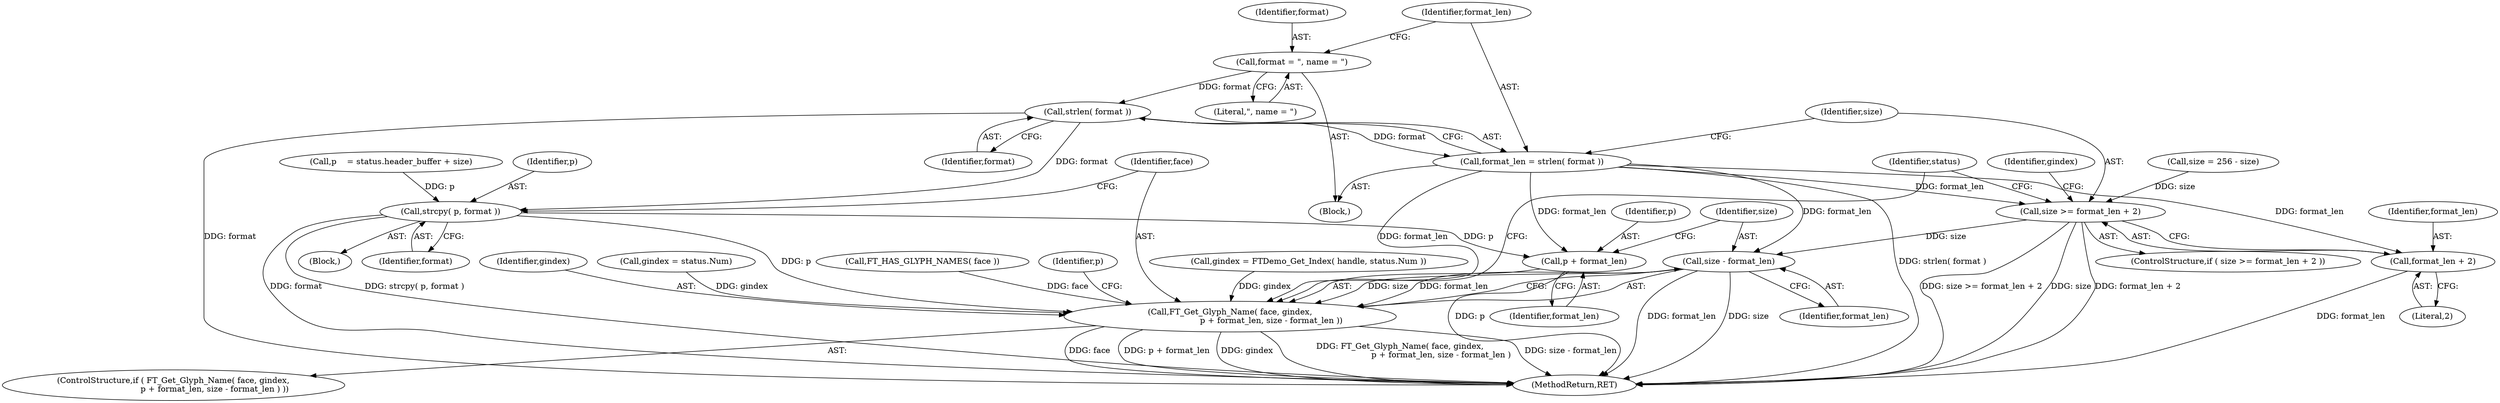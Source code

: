 digraph "0_savannah_b995299b73ba4cd259f221f500d4e63095508bec_3@API" {
"1000255" [label="(Call,strlen( format ))"];
"1000250" [label="(Call,format = \", name = \")"];
"1000253" [label="(Call,format_len = strlen( format ))"];
"1000258" [label="(Call,size >= format_len + 2)"];
"1000292" [label="(Call,size - format_len)"];
"1000286" [label="(Call,FT_Get_Glyph_Name( face, gindex,\n                                p + format_len, size - format_len ))"];
"1000260" [label="(Call,format_len + 2)"];
"1000289" [label="(Call,p + format_len)"];
"1000282" [label="(Call,strcpy( p, format ))"];
"1000433" [label="(MethodReturn,RET)"];
"1000285" [label="(ControlStructure,if ( FT_Get_Glyph_Name( face, gindex,\n                                p + format_len, size - format_len ) ))"];
"1000265" [label="(Identifier,gindex)"];
"1000283" [label="(Identifier,p)"];
"1000291" [label="(Identifier,format_len)"];
"1000288" [label="(Identifier,gindex)"];
"1000264" [label="(Call,gindex = status.Num)"];
"1000251" [label="(Identifier,format)"];
"1000297" [label="(Identifier,p)"];
"1000286" [label="(Call,FT_Get_Glyph_Name( face, gindex,\n                                p + format_len, size - format_len ))"];
"1000225" [label="(Call,FT_HAS_GLYPH_NAMES( face ))"];
"1000275" [label="(Call,gindex = FTDemo_Get_Index( handle, status.Num ))"];
"1000253" [label="(Call,format_len = strlen( format ))"];
"1000256" [label="(Identifier,format)"];
"1000293" [label="(Identifier,size)"];
"1000258" [label="(Call,size >= format_len + 2)"];
"1000284" [label="(Identifier,format)"];
"1000255" [label="(Call,strlen( format ))"];
"1000260" [label="(Call,format_len + 2)"];
"1000254" [label="(Identifier,format_len)"];
"1000262" [label="(Literal,2)"];
"1000257" [label="(ControlStructure,if ( size >= format_len + 2 ))"];
"1000301" [label="(Identifier,status)"];
"1000263" [label="(Block,)"];
"1000227" [label="(Block,)"];
"1000282" [label="(Call,strcpy( p, format ))"];
"1000294" [label="(Identifier,format_len)"];
"1000287" [label="(Identifier,face)"];
"1000238" [label="(Call,p    = status.header_buffer + size)"];
"1000259" [label="(Identifier,size)"];
"1000289" [label="(Call,p + format_len)"];
"1000261" [label="(Identifier,format_len)"];
"1000252" [label="(Literal,\", name = \")"];
"1000245" [label="(Call,size = 256 - size)"];
"1000250" [label="(Call,format = \", name = \")"];
"1000292" [label="(Call,size - format_len)"];
"1000290" [label="(Identifier,p)"];
"1000255" -> "1000253"  [label="AST: "];
"1000255" -> "1000256"  [label="CFG: "];
"1000256" -> "1000255"  [label="AST: "];
"1000253" -> "1000255"  [label="CFG: "];
"1000255" -> "1000433"  [label="DDG: format"];
"1000255" -> "1000253"  [label="DDG: format"];
"1000250" -> "1000255"  [label="DDG: format"];
"1000255" -> "1000282"  [label="DDG: format"];
"1000250" -> "1000227"  [label="AST: "];
"1000250" -> "1000252"  [label="CFG: "];
"1000251" -> "1000250"  [label="AST: "];
"1000252" -> "1000250"  [label="AST: "];
"1000254" -> "1000250"  [label="CFG: "];
"1000253" -> "1000227"  [label="AST: "];
"1000254" -> "1000253"  [label="AST: "];
"1000259" -> "1000253"  [label="CFG: "];
"1000253" -> "1000433"  [label="DDG: strlen( format )"];
"1000253" -> "1000258"  [label="DDG: format_len"];
"1000253" -> "1000260"  [label="DDG: format_len"];
"1000253" -> "1000286"  [label="DDG: format_len"];
"1000253" -> "1000289"  [label="DDG: format_len"];
"1000253" -> "1000292"  [label="DDG: format_len"];
"1000258" -> "1000257"  [label="AST: "];
"1000258" -> "1000260"  [label="CFG: "];
"1000259" -> "1000258"  [label="AST: "];
"1000260" -> "1000258"  [label="AST: "];
"1000265" -> "1000258"  [label="CFG: "];
"1000301" -> "1000258"  [label="CFG: "];
"1000258" -> "1000433"  [label="DDG: size"];
"1000258" -> "1000433"  [label="DDG: format_len + 2"];
"1000258" -> "1000433"  [label="DDG: size >= format_len + 2"];
"1000245" -> "1000258"  [label="DDG: size"];
"1000258" -> "1000292"  [label="DDG: size"];
"1000292" -> "1000286"  [label="AST: "];
"1000292" -> "1000294"  [label="CFG: "];
"1000293" -> "1000292"  [label="AST: "];
"1000294" -> "1000292"  [label="AST: "];
"1000286" -> "1000292"  [label="CFG: "];
"1000292" -> "1000433"  [label="DDG: format_len"];
"1000292" -> "1000433"  [label="DDG: size"];
"1000292" -> "1000286"  [label="DDG: size"];
"1000292" -> "1000286"  [label="DDG: format_len"];
"1000286" -> "1000285"  [label="AST: "];
"1000287" -> "1000286"  [label="AST: "];
"1000288" -> "1000286"  [label="AST: "];
"1000289" -> "1000286"  [label="AST: "];
"1000297" -> "1000286"  [label="CFG: "];
"1000301" -> "1000286"  [label="CFG: "];
"1000286" -> "1000433"  [label="DDG: FT_Get_Glyph_Name( face, gindex,\n                                p + format_len, size - format_len )"];
"1000286" -> "1000433"  [label="DDG: size - format_len"];
"1000286" -> "1000433"  [label="DDG: face"];
"1000286" -> "1000433"  [label="DDG: p + format_len"];
"1000286" -> "1000433"  [label="DDG: gindex"];
"1000225" -> "1000286"  [label="DDG: face"];
"1000264" -> "1000286"  [label="DDG: gindex"];
"1000275" -> "1000286"  [label="DDG: gindex"];
"1000282" -> "1000286"  [label="DDG: p"];
"1000260" -> "1000262"  [label="CFG: "];
"1000261" -> "1000260"  [label="AST: "];
"1000262" -> "1000260"  [label="AST: "];
"1000260" -> "1000433"  [label="DDG: format_len"];
"1000289" -> "1000291"  [label="CFG: "];
"1000290" -> "1000289"  [label="AST: "];
"1000291" -> "1000289"  [label="AST: "];
"1000293" -> "1000289"  [label="CFG: "];
"1000289" -> "1000433"  [label="DDG: p"];
"1000282" -> "1000289"  [label="DDG: p"];
"1000282" -> "1000263"  [label="AST: "];
"1000282" -> "1000284"  [label="CFG: "];
"1000283" -> "1000282"  [label="AST: "];
"1000284" -> "1000282"  [label="AST: "];
"1000287" -> "1000282"  [label="CFG: "];
"1000282" -> "1000433"  [label="DDG: strcpy( p, format )"];
"1000282" -> "1000433"  [label="DDG: format"];
"1000238" -> "1000282"  [label="DDG: p"];
}
